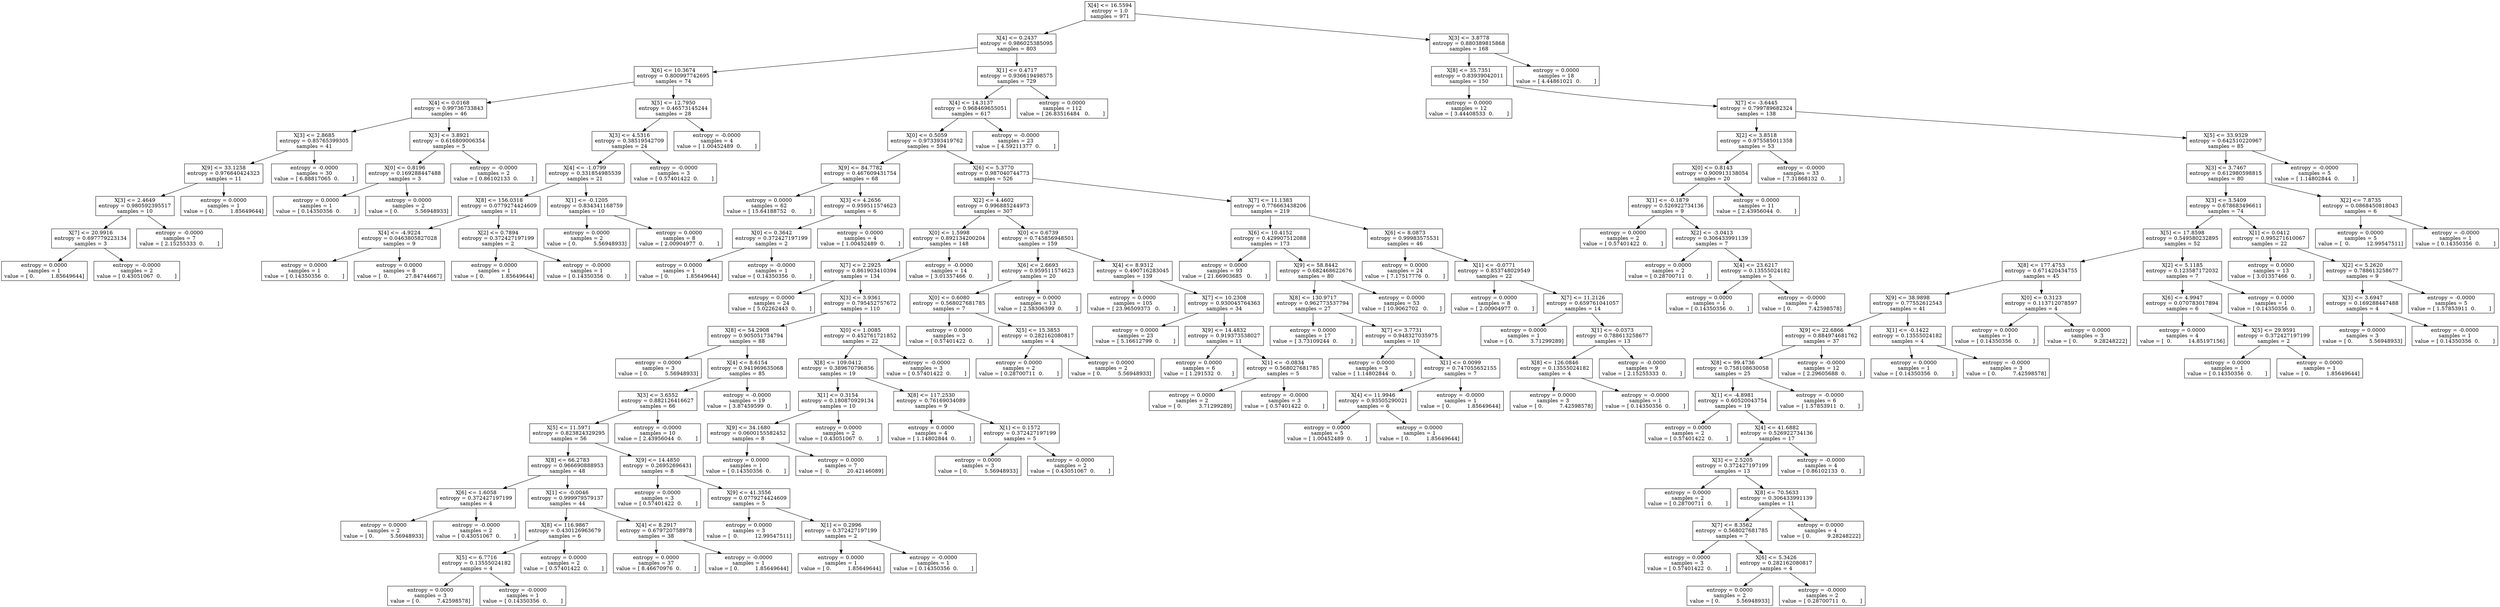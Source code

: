 digraph Tree {
0 [label="X[4] <= 16.5594\nentropy = 1.0\nsamples = 971", shape="box"] ;
1 [label="X[4] <= 0.2437\nentropy = 0.986025385095\nsamples = 803", shape="box"] ;
0 -> 1 ;
2 [label="X[6] <= 10.3674\nentropy = 0.800997742695\nsamples = 74", shape="box"] ;
1 -> 2 ;
3 [label="X[4] <= 0.0168\nentropy = 0.99736733843\nsamples = 46", shape="box"] ;
2 -> 3 ;
4 [label="X[3] <= 2.8685\nentropy = 0.85765399305\nsamples = 41", shape="box"] ;
3 -> 4 ;
5 [label="X[9] <= 33.1258\nentropy = 0.976640424323\nsamples = 11", shape="box"] ;
4 -> 5 ;
6 [label="X[3] <= 2.4649\nentropy = 0.980592395517\nsamples = 10", shape="box"] ;
5 -> 6 ;
7 [label="X[7] <= 20.9916\nentropy = 0.697779223134\nsamples = 3", shape="box"] ;
6 -> 7 ;
8 [label="entropy = 0.0000\nsamples = 1\nvalue = [ 0.          1.85649644]", shape="box"] ;
7 -> 8 ;
9 [label="entropy = -0.0000\nsamples = 2\nvalue = [ 0.43051067  0.        ]", shape="box"] ;
7 -> 9 ;
10 [label="entropy = -0.0000\nsamples = 7\nvalue = [ 2.15255333  0.        ]", shape="box"] ;
6 -> 10 ;
11 [label="entropy = 0.0000\nsamples = 1\nvalue = [ 0.          1.85649644]", shape="box"] ;
5 -> 11 ;
12 [label="entropy = -0.0000\nsamples = 30\nvalue = [ 6.88817065  0.        ]", shape="box"] ;
4 -> 12 ;
13 [label="X[3] <= 3.8921\nentropy = 0.616809006354\nsamples = 5", shape="box"] ;
3 -> 13 ;
14 [label="X[0] <= 0.8196\nentropy = 0.169288447488\nsamples = 3", shape="box"] ;
13 -> 14 ;
15 [label="entropy = 0.0000\nsamples = 1\nvalue = [ 0.14350356  0.        ]", shape="box"] ;
14 -> 15 ;
16 [label="entropy = 0.0000\nsamples = 2\nvalue = [ 0.          5.56948933]", shape="box"] ;
14 -> 16 ;
17 [label="entropy = -0.0000\nsamples = 2\nvalue = [ 0.86102133  0.        ]", shape="box"] ;
13 -> 17 ;
18 [label="X[5] <= 12.7950\nentropy = 0.46573145244\nsamples = 28", shape="box"] ;
2 -> 18 ;
19 [label="X[3] <= 4.5316\nentropy = 0.38519542709\nsamples = 24", shape="box"] ;
18 -> 19 ;
20 [label="X[4] <= -1.0799\nentropy = 0.331854985539\nsamples = 21", shape="box"] ;
19 -> 20 ;
21 [label="X[8] <= 156.0318\nentropy = 0.0779274424609\nsamples = 11", shape="box"] ;
20 -> 21 ;
22 [label="X[4] <= -4.9224\nentropy = 0.0463805827028\nsamples = 9", shape="box"] ;
21 -> 22 ;
23 [label="entropy = 0.0000\nsamples = 1\nvalue = [ 0.14350356  0.        ]", shape="box"] ;
22 -> 23 ;
24 [label="entropy = 0.0000\nsamples = 8\nvalue = [  0.          27.84744667]", shape="box"] ;
22 -> 24 ;
25 [label="X[2] <= 0.7894\nentropy = 0.372427197199\nsamples = 2", shape="box"] ;
21 -> 25 ;
26 [label="entropy = 0.0000\nsamples = 1\nvalue = [ 0.          1.85649644]", shape="box"] ;
25 -> 26 ;
27 [label="entropy = -0.0000\nsamples = 1\nvalue = [ 0.14350356  0.        ]", shape="box"] ;
25 -> 27 ;
28 [label="X[1] <= -0.1205\nentropy = 0.834341168759\nsamples = 10", shape="box"] ;
20 -> 28 ;
29 [label="entropy = 0.0000\nsamples = 2\nvalue = [ 0.          5.56948933]", shape="box"] ;
28 -> 29 ;
30 [label="entropy = 0.0000\nsamples = 8\nvalue = [ 2.00904977  0.        ]", shape="box"] ;
28 -> 30 ;
31 [label="entropy = -0.0000\nsamples = 3\nvalue = [ 0.57401422  0.        ]", shape="box"] ;
19 -> 31 ;
32 [label="entropy = -0.0000\nsamples = 4\nvalue = [ 1.00452489  0.        ]", shape="box"] ;
18 -> 32 ;
33 [label="X[1] <= 0.4717\nentropy = 0.936619498575\nsamples = 729", shape="box"] ;
1 -> 33 ;
34 [label="X[4] <= 14.3137\nentropy = 0.968469655051\nsamples = 617", shape="box"] ;
33 -> 34 ;
35 [label="X[0] <= 0.5059\nentropy = 0.973393419762\nsamples = 594", shape="box"] ;
34 -> 35 ;
36 [label="X[9] <= 84.7782\nentropy = 0.467609431754\nsamples = 68", shape="box"] ;
35 -> 36 ;
37 [label="entropy = 0.0000\nsamples = 62\nvalue = [ 15.64188752   0.        ]", shape="box"] ;
36 -> 37 ;
38 [label="X[3] <= 4.2656\nentropy = 0.959511574623\nsamples = 6", shape="box"] ;
36 -> 38 ;
39 [label="X[0] <= 0.3642\nentropy = 0.372427197199\nsamples = 2", shape="box"] ;
38 -> 39 ;
40 [label="entropy = 0.0000\nsamples = 1\nvalue = [ 0.          1.85649644]", shape="box"] ;
39 -> 40 ;
41 [label="entropy = -0.0000\nsamples = 1\nvalue = [ 0.14350356  0.        ]", shape="box"] ;
39 -> 41 ;
42 [label="entropy = 0.0000\nsamples = 4\nvalue = [ 1.00452489  0.        ]", shape="box"] ;
38 -> 42 ;
43 [label="X[6] <= 5.3770\nentropy = 0.987040744773\nsamples = 526", shape="box"] ;
35 -> 43 ;
44 [label="X[2] <= 4.4602\nentropy = 0.996885244973\nsamples = 307", shape="box"] ;
43 -> 44 ;
45 [label="X[0] <= 1.5998\nentropy = 0.892134200204\nsamples = 148", shape="box"] ;
44 -> 45 ;
46 [label="X[7] <= 2.2925\nentropy = 0.861903410394\nsamples = 134", shape="box"] ;
45 -> 46 ;
47 [label="entropy = 0.0000\nsamples = 24\nvalue = [ 5.02262443  0.        ]", shape="box"] ;
46 -> 47 ;
48 [label="X[3] <= 3.9361\nentropy = 0.795452757672\nsamples = 110", shape="box"] ;
46 -> 48 ;
49 [label="X[8] <= 54.2908\nentropy = 0.905051734794\nsamples = 88", shape="box"] ;
48 -> 49 ;
50 [label="entropy = 0.0000\nsamples = 3\nvalue = [ 0.          5.56948933]", shape="box"] ;
49 -> 50 ;
51 [label="X[4] <= 8.6154\nentropy = 0.941969635068\nsamples = 85", shape="box"] ;
49 -> 51 ;
52 [label="X[3] <= 3.6552\nentropy = 0.882126416627\nsamples = 66", shape="box"] ;
51 -> 52 ;
53 [label="X[5] <= 11.5971\nentropy = 0.823824329295\nsamples = 56", shape="box"] ;
52 -> 53 ;
54 [label="X[8] <= 66.2783\nentropy = 0.966690888953\nsamples = 48", shape="box"] ;
53 -> 54 ;
55 [label="X[6] <= 1.6058\nentropy = 0.372427197199\nsamples = 4", shape="box"] ;
54 -> 55 ;
56 [label="entropy = 0.0000\nsamples = 2\nvalue = [ 0.          5.56948933]", shape="box"] ;
55 -> 56 ;
57 [label="entropy = -0.0000\nsamples = 2\nvalue = [ 0.43051067  0.        ]", shape="box"] ;
55 -> 57 ;
58 [label="X[1] <= -0.0046\nentropy = 0.999979579137\nsamples = 44", shape="box"] ;
54 -> 58 ;
59 [label="X[8] <= 116.9867\nentropy = 0.430126963679\nsamples = 6", shape="box"] ;
58 -> 59 ;
60 [label="X[5] <= 6.7716\nentropy = 0.13555024182\nsamples = 4", shape="box"] ;
59 -> 60 ;
61 [label="entropy = 0.0000\nsamples = 3\nvalue = [ 0.          7.42598578]", shape="box"] ;
60 -> 61 ;
62 [label="entropy = -0.0000\nsamples = 1\nvalue = [ 0.14350356  0.        ]", shape="box"] ;
60 -> 62 ;
63 [label="entropy = 0.0000\nsamples = 2\nvalue = [ 0.57401422  0.        ]", shape="box"] ;
59 -> 63 ;
64 [label="X[4] <= 8.2917\nentropy = 0.679720758978\nsamples = 38", shape="box"] ;
58 -> 64 ;
65 [label="entropy = 0.0000\nsamples = 37\nvalue = [ 8.46670976  0.        ]", shape="box"] ;
64 -> 65 ;
66 [label="entropy = -0.0000\nsamples = 1\nvalue = [ 0.          1.85649644]", shape="box"] ;
64 -> 66 ;
67 [label="X[9] <= 14.4850\nentropy = 0.26952696431\nsamples = 8", shape="box"] ;
53 -> 67 ;
68 [label="entropy = 0.0000\nsamples = 3\nvalue = [ 0.57401422  0.        ]", shape="box"] ;
67 -> 68 ;
69 [label="X[9] <= 41.3556\nentropy = 0.0779274424609\nsamples = 5", shape="box"] ;
67 -> 69 ;
70 [label="entropy = 0.0000\nsamples = 3\nvalue = [  0.          12.99547511]", shape="box"] ;
69 -> 70 ;
71 [label="X[1] <= 0.2996\nentropy = 0.372427197199\nsamples = 2", shape="box"] ;
69 -> 71 ;
72 [label="entropy = 0.0000\nsamples = 1\nvalue = [ 0.          1.85649644]", shape="box"] ;
71 -> 72 ;
73 [label="entropy = -0.0000\nsamples = 1\nvalue = [ 0.14350356  0.        ]", shape="box"] ;
71 -> 73 ;
74 [label="entropy = -0.0000\nsamples = 10\nvalue = [ 2.43956044  0.        ]", shape="box"] ;
52 -> 74 ;
75 [label="entropy = -0.0000\nsamples = 19\nvalue = [ 3.87459599  0.        ]", shape="box"] ;
51 -> 75 ;
76 [label="X[0] <= 1.0085\nentropy = 0.452761721852\nsamples = 22", shape="box"] ;
48 -> 76 ;
77 [label="X[8] <= 109.0412\nentropy = 0.389670796856\nsamples = 19", shape="box"] ;
76 -> 77 ;
78 [label="X[1] <= 0.3154\nentropy = 0.180870929134\nsamples = 10", shape="box"] ;
77 -> 78 ;
79 [label="X[9] <= 34.1680\nentropy = 0.0600155582452\nsamples = 8", shape="box"] ;
78 -> 79 ;
80 [label="entropy = 0.0000\nsamples = 1\nvalue = [ 0.14350356  0.        ]", shape="box"] ;
79 -> 80 ;
81 [label="entropy = 0.0000\nsamples = 7\nvalue = [  0.          20.42146089]", shape="box"] ;
79 -> 81 ;
82 [label="entropy = 0.0000\nsamples = 2\nvalue = [ 0.43051067  0.        ]", shape="box"] ;
78 -> 82 ;
83 [label="X[8] <= 117.2530\nentropy = 0.76169034089\nsamples = 9", shape="box"] ;
77 -> 83 ;
84 [label="entropy = 0.0000\nsamples = 4\nvalue = [ 1.14802844  0.        ]", shape="box"] ;
83 -> 84 ;
85 [label="X[1] <= 0.1572\nentropy = 0.372427197199\nsamples = 5", shape="box"] ;
83 -> 85 ;
86 [label="entropy = 0.0000\nsamples = 3\nvalue = [ 0.          5.56948933]", shape="box"] ;
85 -> 86 ;
87 [label="entropy = -0.0000\nsamples = 2\nvalue = [ 0.43051067  0.        ]", shape="box"] ;
85 -> 87 ;
88 [label="entropy = -0.0000\nsamples = 3\nvalue = [ 0.57401422  0.        ]", shape="box"] ;
76 -> 88 ;
89 [label="entropy = -0.0000\nsamples = 14\nvalue = [ 3.01357466  0.        ]", shape="box"] ;
45 -> 89 ;
90 [label="X[0] <= 0.6739\nentropy = 0.745856948501\nsamples = 159", shape="box"] ;
44 -> 90 ;
91 [label="X[6] <= 2.6693\nentropy = 0.959511574623\nsamples = 20", shape="box"] ;
90 -> 91 ;
92 [label="X[0] <= 0.6080\nentropy = 0.568027681785\nsamples = 7", shape="box"] ;
91 -> 92 ;
93 [label="entropy = 0.0000\nsamples = 3\nvalue = [ 0.57401422  0.        ]", shape="box"] ;
92 -> 93 ;
94 [label="X[5] <= 15.3853\nentropy = 0.282162080817\nsamples = 4", shape="box"] ;
92 -> 94 ;
95 [label="entropy = 0.0000\nsamples = 2\nvalue = [ 0.28700711  0.        ]", shape="box"] ;
94 -> 95 ;
96 [label="entropy = 0.0000\nsamples = 2\nvalue = [ 0.          5.56948933]", shape="box"] ;
94 -> 96 ;
97 [label="entropy = 0.0000\nsamples = 13\nvalue = [ 2.58306399  0.        ]", shape="box"] ;
91 -> 97 ;
98 [label="X[4] <= 8.9312\nentropy = 0.490716283045\nsamples = 139", shape="box"] ;
90 -> 98 ;
99 [label="entropy = 0.0000\nsamples = 105\nvalue = [ 23.96509373   0.        ]", shape="box"] ;
98 -> 99 ;
100 [label="X[7] <= 10.2308\nentropy = 0.930045764363\nsamples = 34", shape="box"] ;
98 -> 100 ;
101 [label="entropy = 0.0000\nsamples = 23\nvalue = [ 5.16612799  0.        ]", shape="box"] ;
100 -> 101 ;
102 [label="X[9] <= 14.4832\nentropy = 0.919373538027\nsamples = 11", shape="box"] ;
100 -> 102 ;
103 [label="entropy = 0.0000\nsamples = 6\nvalue = [ 1.291532  0.      ]", shape="box"] ;
102 -> 103 ;
104 [label="X[1] <= -0.0834\nentropy = 0.568027681785\nsamples = 5", shape="box"] ;
102 -> 104 ;
105 [label="entropy = 0.0000\nsamples = 2\nvalue = [ 0.          3.71299289]", shape="box"] ;
104 -> 105 ;
106 [label="entropy = -0.0000\nsamples = 3\nvalue = [ 0.57401422  0.        ]", shape="box"] ;
104 -> 106 ;
107 [label="X[7] <= 11.1383\nentropy = 0.776663438206\nsamples = 219", shape="box"] ;
43 -> 107 ;
108 [label="X[6] <= 10.4152\nentropy = 0.429907512088\nsamples = 173", shape="box"] ;
107 -> 108 ;
109 [label="entropy = 0.0000\nsamples = 93\nvalue = [ 21.66903685   0.        ]", shape="box"] ;
108 -> 109 ;
110 [label="X[9] <= 58.8442\nentropy = 0.682468622676\nsamples = 80", shape="box"] ;
108 -> 110 ;
111 [label="X[8] <= 130.9717\nentropy = 0.962773537794\nsamples = 27", shape="box"] ;
110 -> 111 ;
112 [label="entropy = 0.0000\nsamples = 17\nvalue = [ 3.73109244  0.        ]", shape="box"] ;
111 -> 112 ;
113 [label="X[7] <= 3.7731\nentropy = 0.948327035975\nsamples = 10", shape="box"] ;
111 -> 113 ;
114 [label="entropy = 0.0000\nsamples = 3\nvalue = [ 1.14802844  0.        ]", shape="box"] ;
113 -> 114 ;
115 [label="X[1] <= 0.0099\nentropy = 0.747055652155\nsamples = 7", shape="box"] ;
113 -> 115 ;
116 [label="X[4] <= 11.9946\nentropy = 0.93505290021\nsamples = 6", shape="box"] ;
115 -> 116 ;
117 [label="entropy = 0.0000\nsamples = 5\nvalue = [ 1.00452489  0.        ]", shape="box"] ;
116 -> 117 ;
118 [label="entropy = 0.0000\nsamples = 1\nvalue = [ 0.          1.85649644]", shape="box"] ;
116 -> 118 ;
119 [label="entropy = -0.0000\nsamples = 1\nvalue = [ 0.          1.85649644]", shape="box"] ;
115 -> 119 ;
120 [label="entropy = 0.0000\nsamples = 53\nvalue = [ 10.9062702   0.       ]", shape="box"] ;
110 -> 120 ;
121 [label="X[6] <= 8.0873\nentropy = 0.99983575531\nsamples = 46", shape="box"] ;
107 -> 121 ;
122 [label="entropy = 0.0000\nsamples = 24\nvalue = [ 7.17517776  0.        ]", shape="box"] ;
121 -> 122 ;
123 [label="X[1] <= -0.0771\nentropy = 0.853748029549\nsamples = 22", shape="box"] ;
121 -> 123 ;
124 [label="entropy = 0.0000\nsamples = 8\nvalue = [ 2.00904977  0.        ]", shape="box"] ;
123 -> 124 ;
125 [label="X[7] <= 11.2126\nentropy = 0.659761041057\nsamples = 14", shape="box"] ;
123 -> 125 ;
126 [label="entropy = 0.0000\nsamples = 1\nvalue = [ 0.          3.71299289]", shape="box"] ;
125 -> 126 ;
127 [label="X[1] <= -0.0373\nentropy = 0.788613258677\nsamples = 13", shape="box"] ;
125 -> 127 ;
128 [label="X[8] <= 126.0846\nentropy = 0.13555024182\nsamples = 4", shape="box"] ;
127 -> 128 ;
129 [label="entropy = 0.0000\nsamples = 3\nvalue = [ 0.          7.42598578]", shape="box"] ;
128 -> 129 ;
130 [label="entropy = -0.0000\nsamples = 1\nvalue = [ 0.14350356  0.        ]", shape="box"] ;
128 -> 130 ;
131 [label="entropy = -0.0000\nsamples = 9\nvalue = [ 2.15255333  0.        ]", shape="box"] ;
127 -> 131 ;
132 [label="entropy = -0.0000\nsamples = 23\nvalue = [ 4.59211377  0.        ]", shape="box"] ;
34 -> 132 ;
133 [label="entropy = 0.0000\nsamples = 112\nvalue = [ 26.83516484   0.        ]", shape="box"] ;
33 -> 133 ;
134 [label="X[3] <= 3.8778\nentropy = 0.880389815868\nsamples = 168", shape="box"] ;
0 -> 134 ;
135 [label="X[8] <= 35.7351\nentropy = 0.83939042011\nsamples = 150", shape="box"] ;
134 -> 135 ;
136 [label="entropy = 0.0000\nsamples = 12\nvalue = [ 3.44408533  0.        ]", shape="box"] ;
135 -> 136 ;
137 [label="X[7] <= -3.6445\nentropy = 0.799789682324\nsamples = 138", shape="box"] ;
135 -> 137 ;
138 [label="X[2] <= 3.8518\nentropy = 0.975585011358\nsamples = 53", shape="box"] ;
137 -> 138 ;
139 [label="X[0] <= 0.8143\nentropy = 0.900913138054\nsamples = 20", shape="box"] ;
138 -> 139 ;
140 [label="X[1] <= -0.1879\nentropy = 0.526922734136\nsamples = 9", shape="box"] ;
139 -> 140 ;
141 [label="entropy = 0.0000\nsamples = 2\nvalue = [ 0.57401422  0.        ]", shape="box"] ;
140 -> 141 ;
142 [label="X[2] <= -3.0413\nentropy = 0.306433991139\nsamples = 7", shape="box"] ;
140 -> 142 ;
143 [label="entropy = 0.0000\nsamples = 2\nvalue = [ 0.28700711  0.        ]", shape="box"] ;
142 -> 143 ;
144 [label="X[4] <= 23.6217\nentropy = 0.13555024182\nsamples = 5", shape="box"] ;
142 -> 144 ;
145 [label="entropy = 0.0000\nsamples = 1\nvalue = [ 0.14350356  0.        ]", shape="box"] ;
144 -> 145 ;
146 [label="entropy = -0.0000\nsamples = 4\nvalue = [ 0.          7.42598578]", shape="box"] ;
144 -> 146 ;
147 [label="entropy = 0.0000\nsamples = 11\nvalue = [ 2.43956044  0.        ]", shape="box"] ;
139 -> 147 ;
148 [label="entropy = -0.0000\nsamples = 33\nvalue = [ 7.31868132  0.        ]", shape="box"] ;
138 -> 148 ;
149 [label="X[5] <= 33.9329\nentropy = 0.642510220967\nsamples = 85", shape="box"] ;
137 -> 149 ;
150 [label="X[3] <= 3.7467\nentropy = 0.612980598815\nsamples = 80", shape="box"] ;
149 -> 150 ;
151 [label="X[3] <= 3.5409\nentropy = 0.678683496611\nsamples = 74", shape="box"] ;
150 -> 151 ;
152 [label="X[5] <= 17.8598\nentropy = 0.549580232895\nsamples = 52", shape="box"] ;
151 -> 152 ;
153 [label="X[8] <= 177.4753\nentropy = 0.671420434755\nsamples = 45", shape="box"] ;
152 -> 153 ;
154 [label="X[9] <= 38.9898\nentropy = 0.77552612543\nsamples = 41", shape="box"] ;
153 -> 154 ;
155 [label="X[9] <= 22.6866\nentropy = 0.884974681762\nsamples = 37", shape="box"] ;
154 -> 155 ;
156 [label="X[8] <= 99.4736\nentropy = 0.758108630058\nsamples = 25", shape="box"] ;
155 -> 156 ;
157 [label="X[1] <= -4.8981\nentropy = 0.60520043754\nsamples = 19", shape="box"] ;
156 -> 157 ;
158 [label="entropy = 0.0000\nsamples = 2\nvalue = [ 0.57401422  0.        ]", shape="box"] ;
157 -> 158 ;
159 [label="X[4] <= 41.6882\nentropy = 0.526922734136\nsamples = 17", shape="box"] ;
157 -> 159 ;
160 [label="X[3] <= 2.5205\nentropy = 0.372427197199\nsamples = 13", shape="box"] ;
159 -> 160 ;
161 [label="entropy = 0.0000\nsamples = 2\nvalue = [ 0.28700711  0.        ]", shape="box"] ;
160 -> 161 ;
162 [label="X[8] <= 70.5633\nentropy = 0.306433991139\nsamples = 11", shape="box"] ;
160 -> 162 ;
163 [label="X[7] <= 8.3562\nentropy = 0.568027681785\nsamples = 7", shape="box"] ;
162 -> 163 ;
164 [label="entropy = 0.0000\nsamples = 3\nvalue = [ 0.57401422  0.        ]", shape="box"] ;
163 -> 164 ;
165 [label="X[6] <= 5.3426\nentropy = 0.282162080817\nsamples = 4", shape="box"] ;
163 -> 165 ;
166 [label="entropy = 0.0000\nsamples = 2\nvalue = [ 0.          5.56948933]", shape="box"] ;
165 -> 166 ;
167 [label="entropy = -0.0000\nsamples = 2\nvalue = [ 0.28700711  0.        ]", shape="box"] ;
165 -> 167 ;
168 [label="entropy = 0.0000\nsamples = 4\nvalue = [ 0.          9.28248222]", shape="box"] ;
162 -> 168 ;
169 [label="entropy = -0.0000\nsamples = 4\nvalue = [ 0.86102133  0.        ]", shape="box"] ;
159 -> 169 ;
170 [label="entropy = -0.0000\nsamples = 6\nvalue = [ 1.57853911  0.        ]", shape="box"] ;
156 -> 170 ;
171 [label="entropy = -0.0000\nsamples = 12\nvalue = [ 2.29605688  0.        ]", shape="box"] ;
155 -> 171 ;
172 [label="X[1] <= -0.1422\nentropy = 0.13555024182\nsamples = 4", shape="box"] ;
154 -> 172 ;
173 [label="entropy = 0.0000\nsamples = 1\nvalue = [ 0.14350356  0.        ]", shape="box"] ;
172 -> 173 ;
174 [label="entropy = -0.0000\nsamples = 3\nvalue = [ 0.          7.42598578]", shape="box"] ;
172 -> 174 ;
175 [label="X[0] <= 0.3123\nentropy = 0.113712078597\nsamples = 4", shape="box"] ;
153 -> 175 ;
176 [label="entropy = 0.0000\nsamples = 1\nvalue = [ 0.14350356  0.        ]", shape="box"] ;
175 -> 176 ;
177 [label="entropy = 0.0000\nsamples = 3\nvalue = [ 0.          9.28248222]", shape="box"] ;
175 -> 177 ;
178 [label="X[2] <= 5.1185\nentropy = 0.123587172032\nsamples = 7", shape="box"] ;
152 -> 178 ;
179 [label="X[6] <= 4.9947\nentropy = 0.070783017894\nsamples = 6", shape="box"] ;
178 -> 179 ;
180 [label="entropy = 0.0000\nsamples = 4\nvalue = [  0.          14.85197156]", shape="box"] ;
179 -> 180 ;
181 [label="X[5] <= 29.9591\nentropy = 0.372427197199\nsamples = 2", shape="box"] ;
179 -> 181 ;
182 [label="entropy = 0.0000\nsamples = 1\nvalue = [ 0.14350356  0.        ]", shape="box"] ;
181 -> 182 ;
183 [label="entropy = 0.0000\nsamples = 1\nvalue = [ 0.          1.85649644]", shape="box"] ;
181 -> 183 ;
184 [label="entropy = 0.0000\nsamples = 1\nvalue = [ 0.14350356  0.        ]", shape="box"] ;
178 -> 184 ;
185 [label="X[1] <= 0.0412\nentropy = 0.995271610067\nsamples = 22", shape="box"] ;
151 -> 185 ;
186 [label="entropy = 0.0000\nsamples = 13\nvalue = [ 3.01357466  0.        ]", shape="box"] ;
185 -> 186 ;
187 [label="X[2] <= 5.2620\nentropy = 0.788613258677\nsamples = 9", shape="box"] ;
185 -> 187 ;
188 [label="X[3] <= 3.6947\nentropy = 0.169288447488\nsamples = 4", shape="box"] ;
187 -> 188 ;
189 [label="entropy = 0.0000\nsamples = 3\nvalue = [ 0.          5.56948933]", shape="box"] ;
188 -> 189 ;
190 [label="entropy = -0.0000\nsamples = 1\nvalue = [ 0.14350356  0.        ]", shape="box"] ;
188 -> 190 ;
191 [label="entropy = -0.0000\nsamples = 5\nvalue = [ 1.57853911  0.        ]", shape="box"] ;
187 -> 191 ;
192 [label="X[2] <= 7.8735\nentropy = 0.0868450818043\nsamples = 6", shape="box"] ;
150 -> 192 ;
193 [label="entropy = 0.0000\nsamples = 5\nvalue = [  0.          12.99547511]", shape="box"] ;
192 -> 193 ;
194 [label="entropy = -0.0000\nsamples = 1\nvalue = [ 0.14350356  0.        ]", shape="box"] ;
192 -> 194 ;
195 [label="entropy = -0.0000\nsamples = 5\nvalue = [ 1.14802844  0.        ]", shape="box"] ;
149 -> 195 ;
196 [label="entropy = 0.0000\nsamples = 18\nvalue = [ 4.44861021  0.        ]", shape="box"] ;
134 -> 196 ;
}